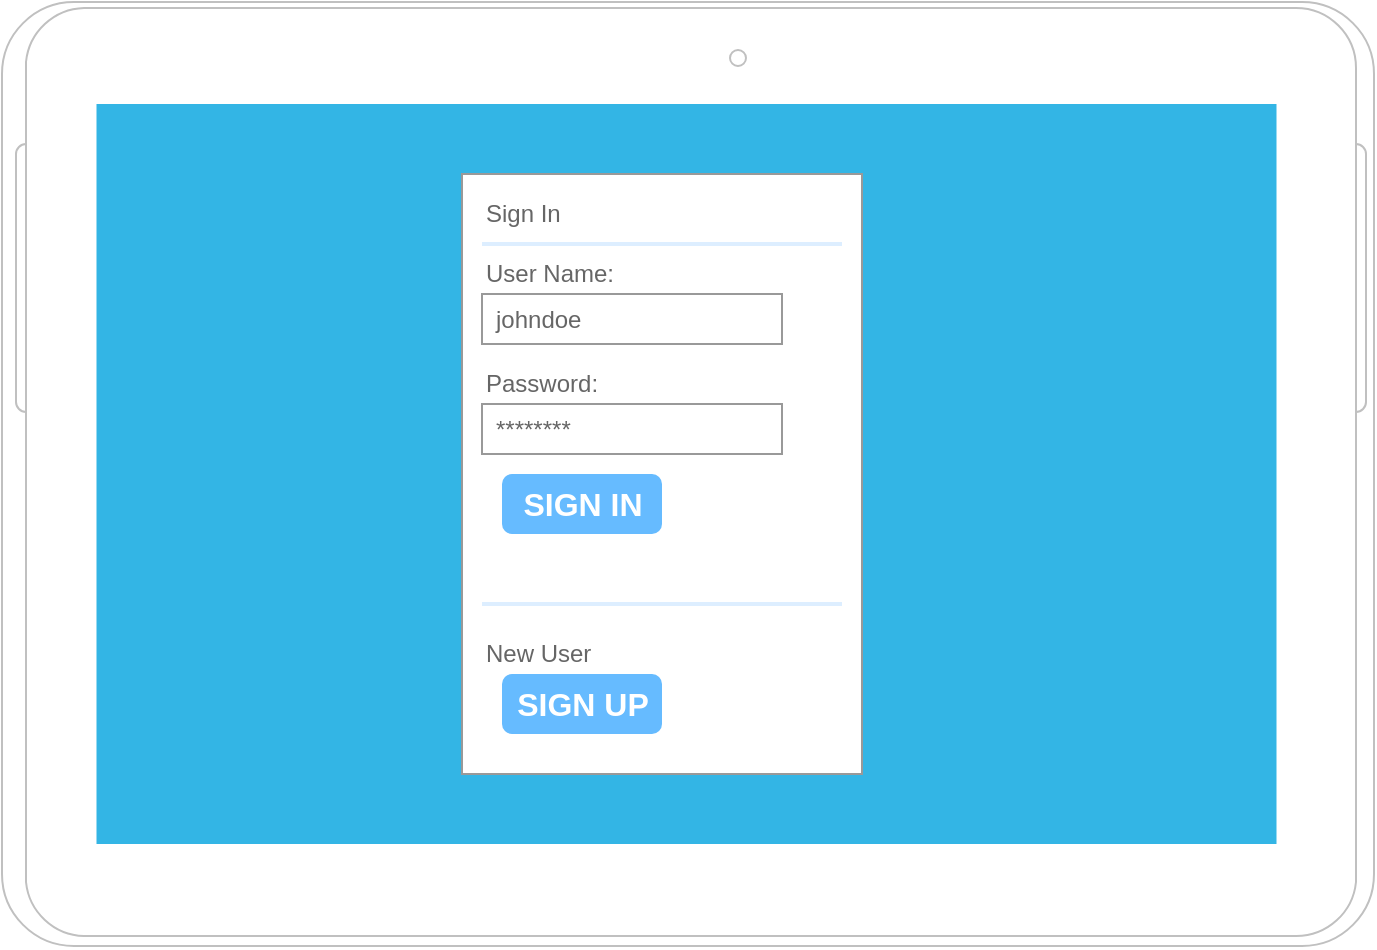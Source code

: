 <mxfile version="14.6.13" type="github" pages="2">
  <diagram id="Evg7zrM8UJUxzdtWEFKZ" name="Page-1">
    <mxGraphModel dx="782" dy="482" grid="1" gridSize="10" guides="1" tooltips="1" connect="1" arrows="1" fold="1" page="1" pageScale="1" pageWidth="827" pageHeight="1169" math="0" shadow="0">
      <root>
        <mxCell id="0" />
        <mxCell id="1" parent="0" />
        <mxCell id="5M8Cr8KyeeeHk6vvPflN-1" value="" style="verticalLabelPosition=bottom;verticalAlign=top;html=1;shadow=0;dashed=0;strokeWidth=1;shape=mxgraph.android.tab2;strokeColor=#c0c0c0;direction=north;" vertex="1" parent="1">
          <mxGeometry x="60" y="10" width="686" height="472" as="geometry" />
        </mxCell>
        <mxCell id="5M8Cr8KyeeeHk6vvPflN-2" value="" style="verticalLabelPosition=bottom;verticalAlign=top;html=1;shadow=0;dashed=0;strokeWidth=1;strokeColor=none;shape=rect;fillColor=#33b5e5;" vertex="1" parent="1">
          <mxGeometry x="107.25" y="61" width="590" height="370" as="geometry" />
        </mxCell>
        <mxCell id="sFR9Y2_EuhkMs_vKKpYs-1" value="" style="strokeWidth=1;shadow=0;dashed=0;align=center;html=1;shape=mxgraph.mockup.forms.rrect;rSize=0;strokeColor=#999999;fillColor=#ffffff;" vertex="1" parent="1">
          <mxGeometry x="290" y="96" width="200" height="300" as="geometry" />
        </mxCell>
        <mxCell id="sFR9Y2_EuhkMs_vKKpYs-2" value="Sign In" style="strokeWidth=1;shadow=0;dashed=0;align=center;html=1;shape=mxgraph.mockup.forms.anchor;fontSize=12;fontColor=#666666;align=left;resizeWidth=1;spacingLeft=0;" vertex="1" parent="sFR9Y2_EuhkMs_vKKpYs-1">
          <mxGeometry width="100" height="20" relative="1" as="geometry">
            <mxPoint x="10" y="10" as="offset" />
          </mxGeometry>
        </mxCell>
        <mxCell id="sFR9Y2_EuhkMs_vKKpYs-3" value="" style="shape=line;strokeColor=#ddeeff;strokeWidth=2;html=1;resizeWidth=1;" vertex="1" parent="sFR9Y2_EuhkMs_vKKpYs-1">
          <mxGeometry width="180" height="10" relative="1" as="geometry">
            <mxPoint x="10" y="30" as="offset" />
          </mxGeometry>
        </mxCell>
        <mxCell id="sFR9Y2_EuhkMs_vKKpYs-4" value="User Name:" style="strokeWidth=1;shadow=0;dashed=0;align=center;html=1;shape=mxgraph.mockup.forms.anchor;fontSize=12;fontColor=#666666;align=left;resizeWidth=1;spacingLeft=0;" vertex="1" parent="sFR9Y2_EuhkMs_vKKpYs-1">
          <mxGeometry width="100" height="20" relative="1" as="geometry">
            <mxPoint x="10" y="40" as="offset" />
          </mxGeometry>
        </mxCell>
        <mxCell id="sFR9Y2_EuhkMs_vKKpYs-5" value="johndoe" style="strokeWidth=1;shadow=0;dashed=0;align=center;html=1;shape=mxgraph.mockup.forms.rrect;rSize=0;strokeColor=#999999;fontColor=#666666;align=left;spacingLeft=5;resizeWidth=1;" vertex="1" parent="sFR9Y2_EuhkMs_vKKpYs-1">
          <mxGeometry width="150" height="25" relative="1" as="geometry">
            <mxPoint x="10" y="60" as="offset" />
          </mxGeometry>
        </mxCell>
        <mxCell id="sFR9Y2_EuhkMs_vKKpYs-6" value="Password:" style="strokeWidth=1;shadow=0;dashed=0;align=center;html=1;shape=mxgraph.mockup.forms.anchor;fontSize=12;fontColor=#666666;align=left;resizeWidth=1;spacingLeft=0;" vertex="1" parent="sFR9Y2_EuhkMs_vKKpYs-1">
          <mxGeometry width="100" height="20" relative="1" as="geometry">
            <mxPoint x="10" y="95" as="offset" />
          </mxGeometry>
        </mxCell>
        <mxCell id="sFR9Y2_EuhkMs_vKKpYs-7" value="********" style="strokeWidth=1;shadow=0;dashed=0;align=center;html=1;shape=mxgraph.mockup.forms.rrect;rSize=0;strokeColor=#999999;fontColor=#666666;align=left;spacingLeft=5;resizeWidth=1;" vertex="1" parent="sFR9Y2_EuhkMs_vKKpYs-1">
          <mxGeometry width="150" height="25" relative="1" as="geometry">
            <mxPoint x="10" y="115" as="offset" />
          </mxGeometry>
        </mxCell>
        <mxCell id="sFR9Y2_EuhkMs_vKKpYs-8" value="SIGN IN" style="strokeWidth=1;shadow=0;dashed=0;align=center;html=1;shape=mxgraph.mockup.forms.rrect;rSize=5;strokeColor=none;fontColor=#ffffff;fillColor=#66bbff;fontSize=16;fontStyle=1;" vertex="1" parent="sFR9Y2_EuhkMs_vKKpYs-1">
          <mxGeometry y="1" width="80" height="30" relative="1" as="geometry">
            <mxPoint x="20" y="-150" as="offset" />
          </mxGeometry>
        </mxCell>
        <mxCell id="sFR9Y2_EuhkMs_vKKpYs-10" value="" style="shape=line;strokeColor=#ddeeff;strokeWidth=2;html=1;resizeWidth=1;" vertex="1" parent="sFR9Y2_EuhkMs_vKKpYs-1">
          <mxGeometry y="1" width="180" height="10" relative="1" as="geometry">
            <mxPoint x="10" y="-90" as="offset" />
          </mxGeometry>
        </mxCell>
        <mxCell id="sFR9Y2_EuhkMs_vKKpYs-11" value="New User" style="strokeWidth=1;shadow=0;dashed=0;align=center;html=1;shape=mxgraph.mockup.forms.anchor;fontSize=12;fontColor=#666666;align=left;spacingLeft=0;resizeWidth=1;" vertex="1" parent="sFR9Y2_EuhkMs_vKKpYs-1">
          <mxGeometry y="1" width="150" height="20" relative="1" as="geometry">
            <mxPoint x="10" y="-70" as="offset" />
          </mxGeometry>
        </mxCell>
        <mxCell id="sFR9Y2_EuhkMs_vKKpYs-12" value="SIGN UP" style="strokeWidth=1;shadow=0;dashed=0;align=center;html=1;shape=mxgraph.mockup.forms.rrect;rSize=5;strokeColor=none;fontColor=#ffffff;fillColor=#66bbff;fontSize=16;fontStyle=1;" vertex="1" parent="sFR9Y2_EuhkMs_vKKpYs-1">
          <mxGeometry y="1" width="80" height="30" relative="1" as="geometry">
            <mxPoint x="20" y="-50" as="offset" />
          </mxGeometry>
        </mxCell>
      </root>
    </mxGraphModel>
  </diagram>
  <diagram id="dgOROzmCp4b5dICDhDDD" name="Page-2">
    <mxGraphModel dx="782" dy="482" grid="1" gridSize="10" guides="1" tooltips="1" connect="1" arrows="1" fold="1" page="1" pageScale="1" pageWidth="827" pageHeight="1169" math="0" shadow="0">
      <root>
        <mxCell id="oMgZr6O6gnYM0iZIXJaH-0" />
        <mxCell id="oMgZr6O6gnYM0iZIXJaH-1" parent="oMgZr6O6gnYM0iZIXJaH-0" />
        <mxCell id="X7gseaV0O-CEdgnY3NF--0" value="" style="verticalLabelPosition=bottom;verticalAlign=top;html=1;shadow=0;dashed=0;strokeWidth=1;shape=mxgraph.android.tab2;strokeColor=#c0c0c0;direction=north;" vertex="1" parent="oMgZr6O6gnYM0iZIXJaH-1">
          <mxGeometry x="60" y="10" width="686" height="472" as="geometry" />
        </mxCell>
        <mxCell id="X7gseaV0O-CEdgnY3NF--1" value="" style="verticalLabelPosition=bottom;verticalAlign=top;html=1;shadow=0;dashed=0;strokeWidth=1;strokeColor=none;shape=rect;fillColor=#33b5e5;" vertex="1" parent="oMgZr6O6gnYM0iZIXJaH-1">
          <mxGeometry x="110" y="60" width="590" height="370" as="geometry" />
        </mxCell>
        <mxCell id="D_GnaFGAsvBaX5pt5E8G-0" value="" style="strokeWidth=1;shadow=0;dashed=0;align=center;html=1;shape=mxgraph.mockup.containers.rrect;rSize=0;strokeColor=#666666;fontColor=#666666;fontSize=17;verticalAlign=top;whiteSpace=wrap;fillColor=#ffffff;spacingTop=32;" vertex="1" parent="oMgZr6O6gnYM0iZIXJaH-1">
          <mxGeometry x="169" y="80" width="490" height="300" as="geometry" />
        </mxCell>
        <mxCell id="D_GnaFGAsvBaX5pt5E8G-1" value="REGISTER" style="strokeWidth=1;shadow=0;dashed=0;align=center;html=1;shape=mxgraph.mockup.containers.rrect;rSize=0;fontSize=17;fontColor=#666666;strokeColor=#666666;align=left;spacingLeft=8;fillColor=#ffffff;resizeWidth=1;" vertex="1" parent="D_GnaFGAsvBaX5pt5E8G-0">
          <mxGeometry width="490.0" height="30" relative="1" as="geometry" />
        </mxCell>
        <mxCell id="D_GnaFGAsvBaX5pt5E8G-2" value="" style="shape=ellipse;strokeColor=#008cff;resizable=0;fillColor=none;html=1;" vertex="1" parent="D_GnaFGAsvBaX5pt5E8G-1">
          <mxGeometry x="1" y="0.5" width="20" height="20" relative="1" as="geometry">
            <mxPoint x="-25" y="-10" as="offset" />
          </mxGeometry>
        </mxCell>
        <mxCell id="D_GnaFGAsvBaX5pt5E8G-4" value="" style="rounded=0;whiteSpace=wrap;html=1;" vertex="1" parent="D_GnaFGAsvBaX5pt5E8G-0">
          <mxGeometry x="150" y="40" width="120" height="30" as="geometry" />
        </mxCell>
        <mxCell id="D_GnaFGAsvBaX5pt5E8G-5" value="" style="rounded=0;whiteSpace=wrap;html=1;" vertex="1" parent="D_GnaFGAsvBaX5pt5E8G-0">
          <mxGeometry x="150" y="90" width="120" height="30" as="geometry" />
        </mxCell>
        <mxCell id="D_GnaFGAsvBaX5pt5E8G-6" value="" style="rounded=0;whiteSpace=wrap;html=1;" vertex="1" parent="D_GnaFGAsvBaX5pt5E8G-0">
          <mxGeometry x="150" y="135" width="120" height="30" as="geometry" />
        </mxCell>
        <mxCell id="1JYhvIu76VO4zKUenbUS-1" value="maschio" style="strokeWidth=1;shadow=0;dashed=0;align=center;html=1;shape=mxgraph.mockup.forms.rrect;rSize=0;fillColor=#eeeeee;strokeColor=#999999;gradientColor=#cccccc;align=left;spacingLeft=4;fontSize=17;fontColor=#666666;labelPosition=right;" vertex="1" parent="D_GnaFGAsvBaX5pt5E8G-0">
          <mxGeometry x="321" y="90" width="19" height="15" as="geometry" />
        </mxCell>
        <mxCell id="1JYhvIu76VO4zKUenbUS-10" value="femmina" style="strokeWidth=1;shadow=0;dashed=0;align=center;html=1;shape=mxgraph.mockup.forms.rrect;rSize=0;fillColor=#eeeeee;strokeColor=#999999;gradientColor=#cccccc;align=left;spacingLeft=4;fontSize=17;fontColor=#666666;labelPosition=right;" vertex="1" parent="D_GnaFGAsvBaX5pt5E8G-0">
          <mxGeometry x="321" y="120" width="15" height="15" as="geometry" />
        </mxCell>
        <mxCell id="D_GnaFGAsvBaX5pt5E8G-8" value="" style="rounded=0;whiteSpace=wrap;html=1;" vertex="1" parent="oMgZr6O6gnYM0iZIXJaH-1">
          <mxGeometry x="320" y="260" width="120" height="30" as="geometry" />
        </mxCell>
        <mxCell id="D_GnaFGAsvBaX5pt5E8G-9" value="nome&amp;nbsp; cognome&lt;br&gt;data nascita&amp;nbsp;" style="text;html=1;strokeColor=none;fillColor=none;align=center;verticalAlign=middle;whiteSpace=wrap;rounded=0;" vertex="1" parent="oMgZr6O6gnYM0iZIXJaH-1">
          <mxGeometry x="200" y="120" width="90" height="20" as="geometry" />
        </mxCell>
        <mxCell id="D_GnaFGAsvBaX5pt5E8G-10" value="CodFiscale" style="text;html=1;strokeColor=none;fillColor=none;align=center;verticalAlign=middle;whiteSpace=wrap;rounded=0;" vertex="1" parent="oMgZr6O6gnYM0iZIXJaH-1">
          <mxGeometry x="225" y="170" width="40" height="20" as="geometry" />
        </mxCell>
        <mxCell id="1JYhvIu76VO4zKUenbUS-0" value="indirizzo" style="text;html=1;strokeColor=none;fillColor=none;align=center;verticalAlign=middle;whiteSpace=wrap;rounded=0;" vertex="1" parent="oMgZr6O6gnYM0iZIXJaH-1">
          <mxGeometry x="220" y="220" width="40" height="20" as="geometry" />
        </mxCell>
      </root>
    </mxGraphModel>
  </diagram>
</mxfile>
